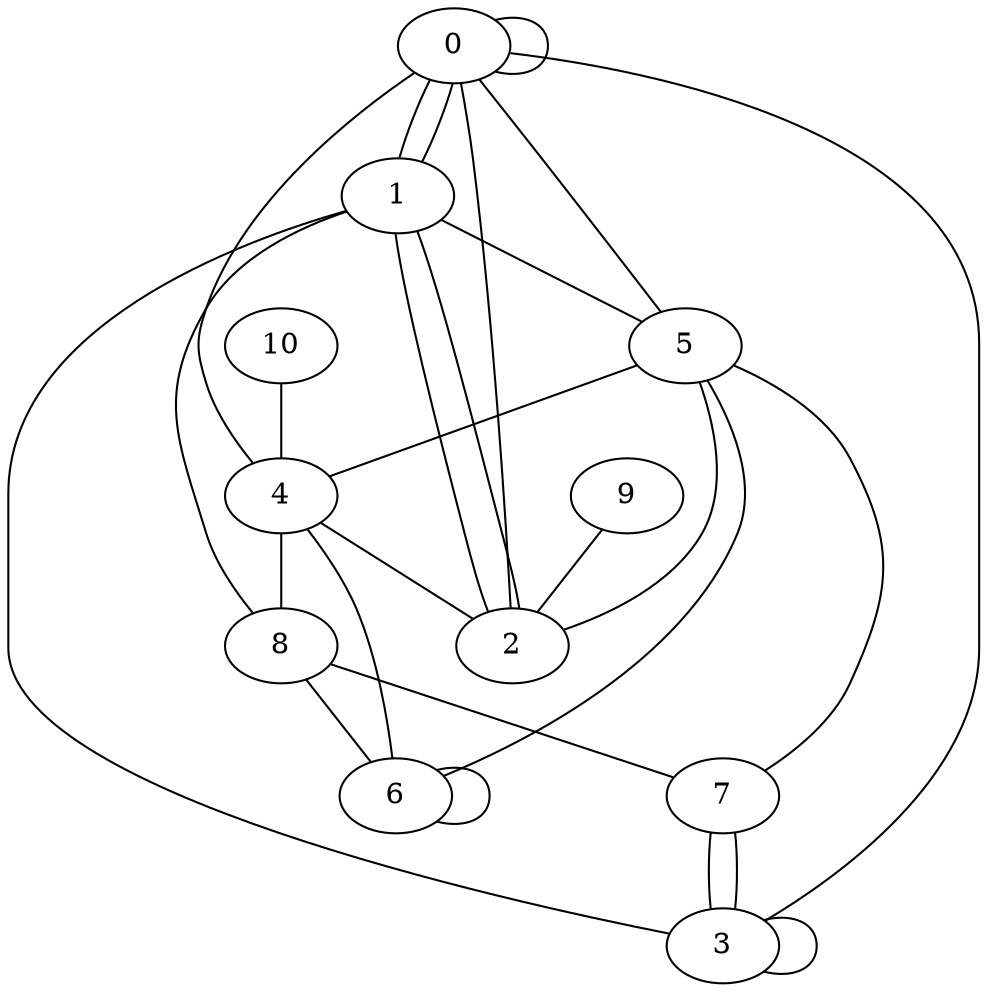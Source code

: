 graph G {
0;
1;
2;
3;
4;
5;
6;
7;
8;
9;
10;
8--7 ;
5--2 ;
4--0 ;
3--3 ;
1--5 ;
4--2 ;
7--3 ;
5--4 ;
8--6 ;
0--0 ;
4--6 ;
8--1 ;
1--2 ;
2--0 ;
5--6 ;
2--1 ;
6--6 ;
4--8 ;
3--1 ;
9--2 ;
0--1 ;
5--7 ;
0--1 ;
10--4 ;
3--7 ;
5--0 ;
3--0 ;
}
